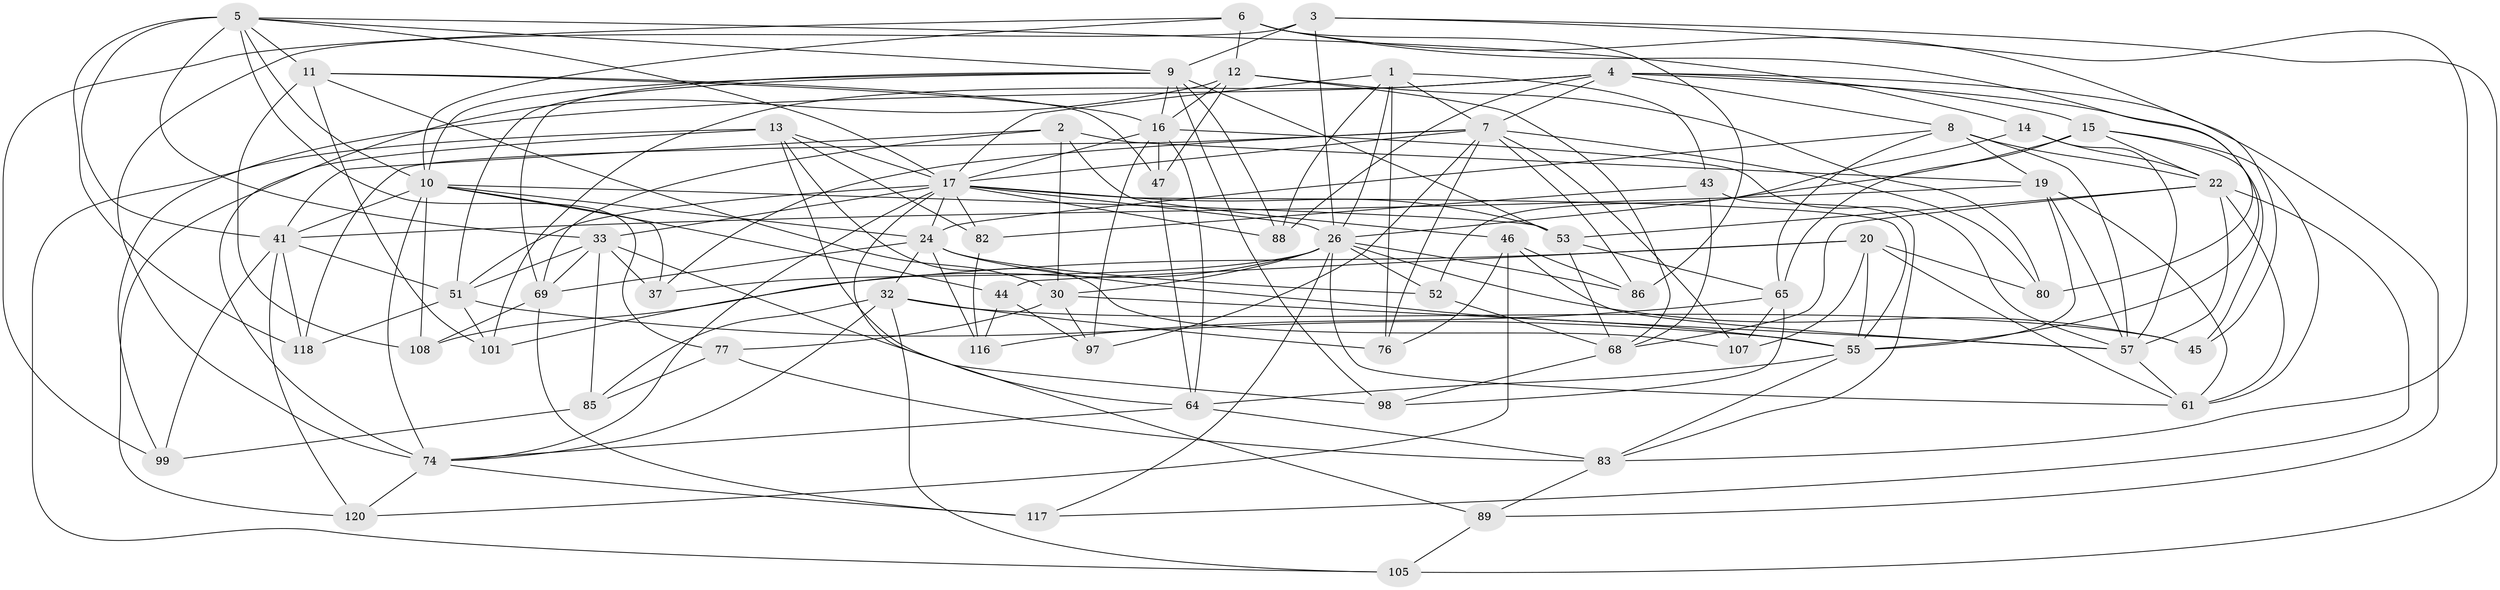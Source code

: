 // original degree distribution, {4: 1.0}
// Generated by graph-tools (version 1.1) at 2025/20/03/04/25 18:20:53]
// undirected, 63 vertices, 185 edges
graph export_dot {
graph [start="1"]
  node [color=gray90,style=filled];
  1 [super="+34"];
  2 [super="+110"];
  3 [super="+23"];
  4 [super="+21"];
  5 [super="+35+71"];
  6 [super="+39"];
  7 [super="+50"];
  8 [super="+63"];
  9 [super="+29+109+87"];
  10 [super="+106+48"];
  11 [super="+122"];
  12 [super="+49"];
  13 [super="+38"];
  14;
  15 [super="+31"];
  16 [super="+124+103"];
  17 [super="+28+18"];
  19 [super="+42"];
  20 [super="+84"];
  22 [super="+73+25"];
  24 [super="+66+40"];
  26 [super="+125+59"];
  30 [super="+95"];
  32 [super="+102"];
  33 [super="+56"];
  37;
  41 [super="+100+94"];
  43;
  44;
  45;
  46 [super="+114"];
  47;
  51 [super="+70+58"];
  52;
  53 [super="+93"];
  55 [super="+78+104"];
  57 [super="+115+121"];
  61 [super="+96"];
  64 [super="+90"];
  65 [super="+111"];
  68 [super="+112"];
  69 [super="+79"];
  74 [super="+75+91"];
  76;
  77;
  80;
  82;
  83 [super="+123"];
  85;
  86;
  88;
  89;
  97;
  98;
  99;
  101;
  105;
  107;
  108;
  116;
  117;
  118;
  120;
  1 -- 43;
  1 -- 88;
  1 -- 26;
  1 -- 76;
  1 -- 7;
  1 -- 17;
  2 -- 30;
  2 -- 46 [weight=2];
  2 -- 69;
  2 -- 41;
  2 -- 19;
  3 -- 74;
  3 -- 9 [weight=2];
  3 -- 83;
  3 -- 105;
  3 -- 26;
  4 -- 89;
  4 -- 88;
  4 -- 99;
  4 -- 101;
  4 -- 55;
  4 -- 8;
  4 -- 15;
  4 -- 7;
  5 -- 11;
  5 -- 118;
  5 -- 77;
  5 -- 33 [weight=2];
  5 -- 9;
  5 -- 14;
  5 -- 41;
  5 -- 10;
  5 -- 17;
  6 -- 99;
  6 -- 80;
  6 -- 86;
  6 -- 12;
  6 -- 45;
  6 -- 10;
  7 -- 107;
  7 -- 80;
  7 -- 97;
  7 -- 37;
  7 -- 76;
  7 -- 118;
  7 -- 86;
  7 -- 17;
  8 -- 65;
  8 -- 57;
  8 -- 24;
  8 -- 19;
  8 -- 22;
  9 -- 98;
  9 -- 69;
  9 -- 16;
  9 -- 88;
  9 -- 10;
  9 -- 51;
  9 -- 53;
  10 -- 41;
  10 -- 37;
  10 -- 74;
  10 -- 24;
  10 -- 108;
  10 -- 53;
  10 -- 44;
  11 -- 108;
  11 -- 101;
  11 -- 30;
  11 -- 47;
  11 -- 16;
  12 -- 47;
  12 -- 16;
  12 -- 80;
  12 -- 74;
  12 -- 68;
  13 -- 107;
  13 -- 98;
  13 -- 120;
  13 -- 105;
  13 -- 82;
  13 -- 17;
  14 -- 52;
  14 -- 57;
  14 -- 22;
  15 -- 65;
  15 -- 26;
  15 -- 61;
  15 -- 45;
  15 -- 22;
  16 -- 47;
  16 -- 64;
  16 -- 97;
  16 -- 57;
  16 -- 17;
  17 -- 88;
  17 -- 55;
  17 -- 26;
  17 -- 53;
  17 -- 64;
  17 -- 33;
  17 -- 74;
  17 -- 82;
  17 -- 51 [weight=2];
  17 -- 24;
  19 -- 61;
  19 -- 55;
  19 -- 57;
  19 -- 41;
  20 -- 108;
  20 -- 44;
  20 -- 80;
  20 -- 107;
  20 -- 61;
  20 -- 55;
  22 -- 117;
  22 -- 53;
  22 -- 61;
  22 -- 57;
  22 -- 68;
  24 -- 52;
  24 -- 116;
  24 -- 69;
  24 -- 55;
  24 -- 32;
  26 -- 101;
  26 -- 30;
  26 -- 52;
  26 -- 37;
  26 -- 117;
  26 -- 86;
  26 -- 45;
  26 -- 61;
  30 -- 97;
  30 -- 77;
  30 -- 57;
  32 -- 76;
  32 -- 105;
  32 -- 45;
  32 -- 74;
  32 -- 85;
  33 -- 51;
  33 -- 37;
  33 -- 85;
  33 -- 69;
  33 -- 89;
  41 -- 99;
  41 -- 120;
  41 -- 51;
  41 -- 118;
  43 -- 83;
  43 -- 82;
  43 -- 68;
  44 -- 97;
  44 -- 116;
  46 -- 76;
  46 -- 86;
  46 -- 120;
  46 -- 57;
  47 -- 64;
  51 -- 118;
  51 -- 101;
  51 -- 55;
  52 -- 68;
  53 -- 65;
  53 -- 68;
  55 -- 83;
  55 -- 64;
  57 -- 61;
  64 -- 83;
  64 -- 74;
  65 -- 107;
  65 -- 98;
  65 -- 116;
  68 -- 98;
  69 -- 117;
  69 -- 108;
  74 -- 117;
  74 -- 120;
  77 -- 83;
  77 -- 85;
  82 -- 116;
  83 -- 89;
  85 -- 99;
  89 -- 105;
}
